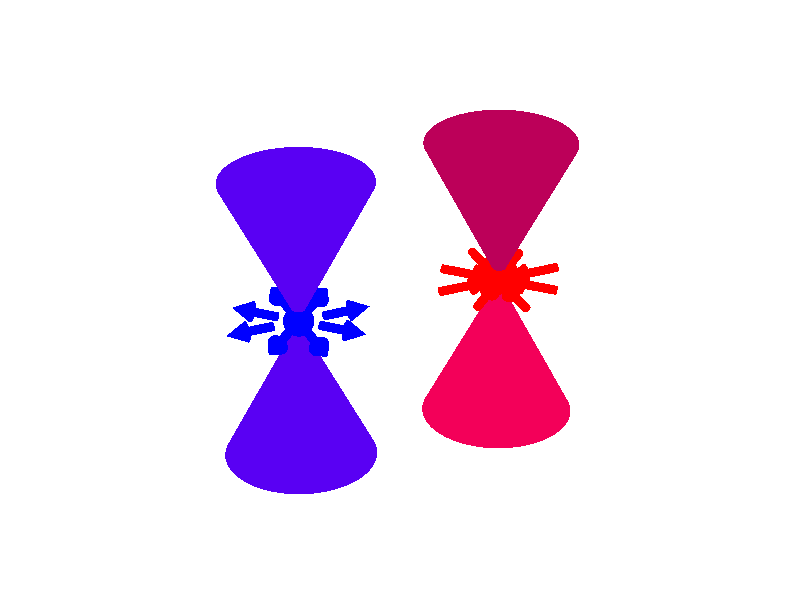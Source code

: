                                                                                                                                                                           #include "colors.inc"
#include "textures.inc"
#include "shapes.inc"
#include "metals.inc"
#include "glass.inc"
#include "skies.inc"
    
 
//view 
camera {
  location  <6, 9,-15>
  look_at   <0.0, 0, 0.0>
  angle 16
}                                   


//light from y direction
light_source {
  <0.8, 1, -2>color White  
}


//light from y direction
light_source {
  <0.8, -1.0, -2>color White
}


//back
background {rgbt<1, 1, 1, 0>}



//cone1
isosurface {
  function {2*sqrt(x*x + z*z)-y}
  contained_by {box{<-1,0,-1>, <1,1,1>} }
  max_gradient 3
  open
  no_shadow  
    texture {
    pigment { color rgbt <0.5, 0 , 0.1, 0.1>}
    finish {
      diffuse 0.4
      specular 0.5
    }
    }
    translate<0.5, 0, 0.5>
}
isosurface {
  function {2*sqrt(x*x + z*z)-y}
  contained_by {box{<-1,0,-1>, <1,1,1>} }
  max_gradient 3
  open
  no_shadow  
    texture {
    pigment { color rgbt <0.9, 0 , 0.1, 0.1>}
    finish {
      diffuse 0.4
      specular 0.5
    }
    }
    rotate<0, 0, 180>
    translate<0.5, 0, 0.5>
}
sphere{
  <0,0,0>, 0.1
       texture {
             pigment  {rgbt<1,0.0,0,0.15>}
             finish
                 {diffuse 0
                  brilliance 2
                  ambient 0.6
                  phong 0 phong_size 250
                  specular 0.15  roughness 0.02
                  }
               }
          no_shadow 
          translate<0.5, 0, 0.5>
          }


//cone2
isosurface {
  function {2*sqrt(x*x + z*z)+y}
  contained_by { box{<-1,-1,-1>, <1,-0,1>} }
  max_gradient 3
    open
  no_shadow
    texture {
    pigment { color rgbt <0.1, 0.0 0.9, 0.1>}
    finish {
      diffuse 0.4
      specular 0.5
    }
    }
    translate<-0.5, 0, -0.5>
}
isosurface {
  function {2*sqrt(x*x + z*z)+y}
  contained_by { box{<-1,-1,-1>, <1,-0,1>} }
  max_gradient 3
    open
  no_shadow
    texture {
    pigment { color rgbt <0.1, 0.0 0.9, 0.1>}
    finish {
      diffuse 0.4
      specular 0.5
    }
    }
    rotate<0, 0, 180>
    translate<-0.5, 0, -0.5>
}
sphere{
  <0,0,0>, 0.1
       texture {
             pigment  {rgbt<0,0.0,1,0.15>}
             finish
                 {diffuse 0
                  brilliance 2
                  ambient 0.6
                  phong 0 phong_size 250
                  specular 0.15  roughness 0.02
                  }
               }
          no_shadow 
          translate<-0.5, 0, -0.5>
          }


union{
object{
  Cone_Y 
  scale 0.07
  no_shadow
  translate<0, 0, 0>
  rotate<0,360/6-30,0>
  pigment{color Blue}
  finish {
      ambient rgb <0, 0, 0.1>
      diffuse 1
      brilliance 0.5
      specular 0.5
    }
}
cylinder {
   <0, 0, 0>,<0, -0.25, 0>, 0.03 
   no_shadow
   pigment{color Blue}
   translate<0, 0, 0>
   rotate<0,360/6-30,0>
   finish {
      ambient rgb <0, 0, 0.1>
      diffuse 1
      brilliance 0.5
      specular 0.5
    }
}
translate<-0.5, 0.4, -0.5>
}
union{
object{
  Cone_Y 
  scale 0.07
  no_shadow
  translate<0, 0, 0>
  rotate<0,360/6-30,0>
  pigment{color Blue}
  finish {
      ambient rgb <0, 0, 0.1>
      diffuse 1
      brilliance 0.5
      specular 0.5
    }
}
cylinder {
   <0, 0, 0>,<0, -0.25, 0>, 0.03 
   no_shadow
   pigment{color Blue}
   translate<0, 0, 0>
   rotate<0,360/6-30,0>
   finish {
      ambient rgb <0, 0, 0.1>
      diffuse 1
      brilliance 0.5
      specular 0.5
    }
}
rotate<0, 0, 180>
translate<-0.5, -0.4, -0.5>
}




union{
object{
  Cone_Y 
  scale 0.07
  no_shadow
  translate<0, 0, 0>
  rotate<0,360/6-30,0>
  pigment{color Blue}
  finish {
      ambient rgb <0, 0, 0.1>
      diffuse 1
      brilliance 0.5
      specular 0.5
    }
}
cylinder {
   <0, 0, 0>,<0, -0.25, 0>, 0.03 
   no_shadow
   pigment{color Blue}
   translate<0, 0, 0>
   rotate<0,360/6-30,0>
   finish {
      ambient rgb <0, 0, 0.1>
      diffuse 1
      brilliance 0.5
      specular 0.5
    }
}
rotate<0, 0, 90>
translate<-0.5-0.4, 0, -0.5>
} 
union{
object{
  Cone_Y 
  scale 0.07
  no_shadow
  translate<0, 0, 0>
  rotate<0,360/6-30,0>
  pigment{color Blue}
  finish {
      ambient rgb <0, 0, 0.1>
      diffuse 1
      brilliance 0.5
      specular 0.5
    }
}
cylinder {
   <0, 0, 0>,<0, -0.25, 0>, 0.03 
   no_shadow
   pigment{color Blue}
   translate<0, 0, 0>
   rotate<0,360/6-30,0>
   finish {
      ambient rgb <0, 0, 0.1>
      diffuse 1
      brilliance 0.5
      specular 0.5
    }
}
rotate<0, 0, -90>
translate<-0.5+0.4, 0, -0.5>
}




union{
object{
  Cone_Y 
  scale 0.07
  no_shadow
  translate<0, 0, 0>
  rotate<0,360/6-30,0>
  pigment{color Blue}
  finish {
      ambient rgb <0, 0, 0.1>
      diffuse 1
      brilliance 0.5
      specular 0.5
    }
}
cylinder {
   <0, 0, 0>,<0, -0.25, 0>, 0.03 
   no_shadow
   pigment{color Blue}
   translate<0, 0, 0>
   rotate<0,360/6-30,0>
   finish {
      ambient rgb <0, 0, 0.1>
      diffuse 1
      brilliance 0.5
      specular 0.5
    }
}
rotate<0, 0, 90>
rotate<0, 90, 0>
translate<-0.5, 0, -0.5+0.4>
} 
union{
object{
  Cone_Y 
  scale 0.07
  no_shadow
  translate<0, 0, 0>
  rotate<0,360/6-30,0>
  pigment{color Blue}
  finish {
      ambient rgb <0, 0, 0.1>
      diffuse 1
      brilliance 0.5
      specular 0.5
    }
}
cylinder {
   <0, 0, 0>,<0, -0.25, 0>, 0.03 
   no_shadow
   pigment{color Blue}
   translate<0, 0, 0>
   rotate<0,360/6-30,0>
   finish {
      ambient rgb <0, 0, 0.1>
      diffuse 1
      brilliance 0.5
      specular 0.5
    }
}
rotate<0, 0, 90>
rotate<0, -90, 0>
translate<-0.5, 0, -0.5-0.4>
}


union{
object{
  Cone_Y 
  scale 0.07
  no_shadow
  translate<0, 0, 0>
  rotate<0,360/6-30,0>
  pigment{color Blue}
  finish {
      ambient rgb <0, 0, 0.1>
      diffuse 1
      brilliance 0.5
      specular 0.5
    }
}
cylinder {
   <0, 0, 0>,<0, -0.25, 0>, 0.03 
   no_shadow
   pigment{color Blue}
   translate<0, 0, 0>
   rotate<0,360/6-30,0>
   finish {
      ambient rgb <0, 0, 0.1>
      diffuse 1
      brilliance 0.5
      specular 0.5
    }
}
rotate<0, 0, 90>
rotate<0, 45, 0>
translate<-0.5-0.3, 0, -0.5+0.3>
} 
union{
object{
  Cone_Y 
  scale 0.07
  no_shadow
  translate<0, 0, 0>
  rotate<0,360/6-30,0>
  pigment{color Blue}
  finish {
      ambient rgb <0, 0, 0.1>
      diffuse 1
      brilliance 0.5
      specular 0.5
    }
}
cylinder {
   <0, 0, 0>,<0, -0.25, 0>, 0.03 
   no_shadow
   pigment{color Blue}
   translate<0, 0, 0>
   rotate<0,360/6-30,0>
   finish {
      ambient rgb <0, 0, 0.1>
      diffuse 1
      brilliance 0.5
      specular 0.5
    }
}
rotate<0, 0, 90>
rotate<0, -45, 0>
translate<-0.5-0.3, 0, -0.5-0.3>
}
 
union{
object{
  Cone_Y 
  scale 0.07
  no_shadow
  translate<0, 0, 0>
  rotate<0,360/6-30,0>
  pigment{color Blue}
  finish {
      ambient rgb <0, 0, 0.1>
      diffuse 1
      brilliance 0.5
      specular 0.5
    }
}
cylinder {
   <0, 0, 0>,<0, -0.25, 0>, 0.03 
   no_shadow
   pigment{color Blue}
   translate<0, 0, 0>
   rotate<0,360/6-30,0>
   finish {
      ambient rgb <0, 0, 0.1>
      diffuse 1
      brilliance 0.5
      specular 0.5
    }
}
rotate<0, 0, 90>
rotate<0, 135, 0>
translate<-0.5+0.3, 0, -0.5+0.3>
} 
union{
object{
  Cone_Y 
  scale 0.07
  no_shadow
  translate<0, 0, 0>
  rotate<0,360/6-30,0>
  pigment{color Blue}
  finish {
      ambient rgb <0, 0, 0.1>
      diffuse 1
      brilliance 0.5
      specular 0.5
    }
}
cylinder {
   <0, 0, 0>,<0, -0.25, 0>, 0.03 
   no_shadow
   pigment{color Blue}
   translate<0, 0, 0>
   rotate<0,360/6-30,0>
   finish {
      ambient rgb <0, 0, 0.1>
      diffuse 1
      brilliance 0.5
      specular 0.5
    }
}
rotate<0, 0, 90>
rotate<0, -135, 0>
translate<-0.5+0.3, 0, -0.5-0.3>
}
























union{
object{
  Cone_Y 
  scale 0.07
  no_shadow
  translate<0, 0.2, 0>
  rotate<180,360/6-30,0>
  pigment{color Red}
  finish {
      ambient rgb <0.1, 0, 0>
      diffuse 1
      brilliance 0.5
      specular 0.5
    }
}
cylinder {
   <0, 0, 0>,<0, -0.25, 0>, 0.03 
   no_shadow
   pigment{color Red}
   translate<0, 0, 0>
   rotate<0,360/6-30,0>
   finish {
      ambient rgb <0.1, 0, 0>
      diffuse 1
      brilliance 0.5
      specular 0.5
    }
}
translate<-0.5, 0.4, -0.5>
translate<1, 0, 1>
}
union{
object{
  Cone_Y 
  scale 0.07
  no_shadow
  translate<0, 0, 0>
  rotate<0,360/6-30,180>
  pigment{color Red}
  finish {
      ambient rgb <0.1, 0, 0>
      diffuse 1
      brilliance 0.5
      specular 0.5
    }
}
cylinder {
   <0, 0, 0>,<0, -0.25, 0>, 0.03 
   no_shadow
   pigment{color Red}
   translate<0, 0, 0>
   rotate<0,360/6-30,0>
   finish {
      ambient rgb <0.1, 0, 0>
      diffuse 1
      brilliance 0.5
      specular 0.5
    }
}
rotate<0, 0, 180>
translate<-0.5, -0.4, -0.5>
translate<1, 0, 1>
}




union{
object{
  Cone_Y 
  scale 0.07
  no_shadow
  translate<0, 0.3, 0>
  rotate<180,360/6-30,0>
  pigment{color Red}
  finish {
      ambient rgb <0.1, 0, 0>
      diffuse 1
      brilliance 0.5
      specular 0.5
    }
}
cylinder {
   <0, 0, 0>,<0, -0.25, 0>, 0.03 
   no_shadow
   pigment{color Red}
   translate<0, 0, 0>
   rotate<0,360/6-30,0>
   finish {
      ambient rgb <0.1, 0, 0>
      diffuse 1
      brilliance 0.5
      specular 0.5
    }
}
rotate<0, 0, 90>
translate<-0.5-0.4, 0, -0.5>
translate<1, 0, 1>
} 
union{
object{
  Cone_Y 
  scale 0.07
  no_shadow
  translate<0, 0.3, 0>
  rotate<180,360/6-30,0>
  pigment{color Red}
  finish {
      ambient rgb <0.1, 0, 0>
      diffuse 1
      brilliance 0.5
      specular 0.5
    }
}
cylinder {
   <0, 0, 0>,<0, -0.25, 0>, 0.03 
   no_shadow
   pigment{color Red}
   translate<0, 0, 0>
   rotate<0,360/6-30,0>
   finish {
      ambient rgb <0.1, 0, 0>
      diffuse 1
      brilliance 0.5
      specular 0.5
    }
}
rotate<0, 0, -90>
translate<-0.5+0.4, 0, -0.5>
translate<1, 0, 1>
}




union{
object{
  Cone_Y 
  scale 0.07
  no_shadow
  translate<0, 0.3, 0>
  rotate<180,360/6-30,0>
  pigment{color Red}
  finish {
      ambient rgb <0.1, 0, 0>
      diffuse 1
      brilliance 0.5
      specular 0.5
    }
}
cylinder {
   <0, 0, 0>,<0, -0.25, 0>, 0.03 
   no_shadow
   pigment{color Red}
   translate<0, 0, 0>
   rotate<0,360/6-30,0>
   finish {
      ambient rgb <0.1, 0, 0>
      diffuse 1
      brilliance 0.5
      specular 0.5
    }
}
rotate<0, 0, 90>
rotate<0, 90, 0>
translate<-0.5, 0, -0.5+0.4>
translate<1, 0, 1>
} 
union{
object{
  Cone_Y 
  scale 0.07
  no_shadow
  translate<0, 0.3, 0>
  rotate<180,360/6-30,0>
  pigment{color Red}
  finish {
      ambient rgb <0.1, 0, 0>
      diffuse 1
      brilliance 0.5
      specular 0.5
    }
}
cylinder {
   <0, 0, 0>,<0, -0.25, 0>, 0.03 
   no_shadow
   pigment{color Red}
   translate<0, 0, 0>
   rotate<0,360/6-30,0>
   finish {
      ambient rgb <0.1, 0, 0>
      diffuse 1
      brilliance 0.5
      specular 0.5
    }
}
rotate<0, 0, 90>
rotate<0, -90, 0>
translate<-0.5, 0, -0.5-0.4>
translate<1, 0, 1>
}


union{
object{
  Cone_Y 
  scale 0.07
  no_shadow
  translate<0, 0.3, 0>
  rotate<180,360/6-30,0>
  pigment{color Red}
  finish {
      ambient rgb <0.1, 0, 0>
      diffuse 1
      brilliance 0.5
      specular 0.5
    }
}
cylinder {
   <0, 0, 0>,<0, -0.25, 0>, 0.03 
   no_shadow
   pigment{color Red}
   translate<0, 0, 0>
   rotate<0,360/6-30,0>
   finish {
      ambient rgb <0.1, 0, 0>
      diffuse 1
      brilliance 0.5
      specular 0.5
    }
}
rotate<0, 0, 90>
rotate<0, 45, 0>
translate<-0.5-0.3, 0, -0.5+0.3>
translate<1, 0, 1>
} 
union{
object{
  Cone_Y 
  scale 0.07
  no_shadow
  translate<0, 0.3, 0>
  rotate<180,360/6-30,0>
  pigment{color Red}
  finish {
      ambient rgb <0.1, 0, 0>
      diffuse 1
      brilliance 0.5
      specular 0.5
    }
}
cylinder {
   <0, 0, 0>,<0, -0.25, 0>, 0.03 
   no_shadow
   pigment{color Red}
   translate<0, 0, 0>
   rotate<0,360/6-30,0>
   finish {
      ambient rgb <0.1, 0, 0>
      diffuse 1
      brilliance 0.5
      specular 0.5
    }
}
rotate<0, 0, 90>
rotate<0, -45, 0>
translate<-0.5-0.3, 0, -0.5-0.3>
translate<1, 0, 1>
}
 
union{
object{
  Cone_Y 
  scale 0.07
  no_shadow
  translate<0, 0.3, 0>
  rotate<180,360/6-30,0>
  pigment{color Red}
  finish {
      ambient rgb <0.1, 0, 0>
      diffuse 1
      brilliance 0.5
      specular 0.5
    }
}
cylinder {
   <0, 0, 0>,<0, -0.25, 0>, 0.03 
   no_shadow
   pigment{color Red}
   translate<0, 0, 0>
   rotate<0,360/6-30,0>
   finish {
      ambient rgb <0.1, 0, 0>
      diffuse 1
      brilliance 0.5
      specular 0.5
    }
}
rotate<0, 0, 90>
rotate<0, 135, 0>
translate<-0.5+0.3, 0, -0.5+0.3>
translate<1, 0,1>
} 
union{
object{
  Cone_Y 
  scale 0.07
  no_shadow
  translate<0, 0.3, 0>
  rotate<180,360/6-30,0>
  pigment{color Red}
  finish {
      ambient rgb <0.1, 0, 0>
      diffuse 1
      brilliance 0.5
      specular 0.5
    }
}
cylinder {
   <0, 0, 0>,<0, -0.25, 0>, 0.03 
   no_shadow
   pigment{color Red}
   translate<0, 0, 0>
   rotate<0,360/6-30,0>
   finish {
      ambient rgb <0.1, 0, 0>
      diffuse 1
      brilliance 0.5
      specular 0.5
    }
}
rotate<0, 0, 90>
rotate<0, -135, 0>
translate<-0.5+0.3, 0, -0.5-0.3>
translate<1, 0, 1>
}



